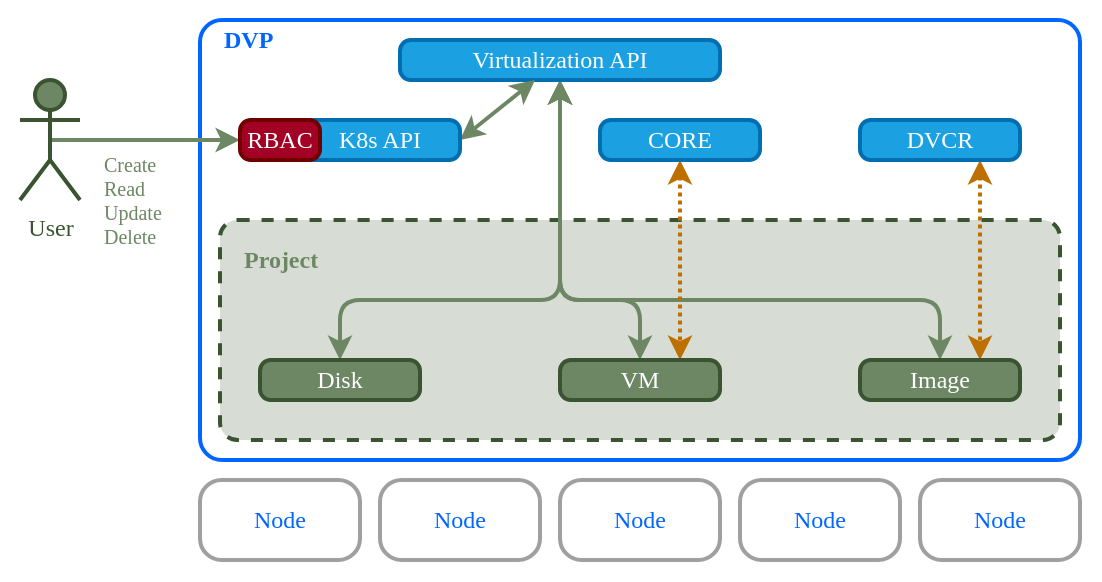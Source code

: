 <mxfile>
    <diagram id="6EXt89o7fHejoy0miyVt" name="Page-1">
        <mxGraphModel dx="610" dy="325" grid="1" gridSize="10" guides="1" tooltips="1" connect="1" arrows="1" fold="1" page="1" pageScale="1" pageWidth="850" pageHeight="1100" math="0" shadow="0">
            <root>
                <mxCell id="0"/>
                <mxCell id="1" parent="0"/>
                <mxCell id="53" value="" style="rounded=0;whiteSpace=wrap;html=1;fontFamily=JetBrains Mono;fontSource=https%3A%2F%2Ffonts.googleapis.com%2Fcss%3Ffamily%3DJetBrains%2BMono;fontSize=12;fillColor=#FFFFFF;strokeColor=none;" parent="1" vertex="1">
                    <mxGeometry x="100" y="120" width="550" height="290" as="geometry"/>
                </mxCell>
                <mxCell id="130" value="" style="rounded=1;whiteSpace=wrap;html=1;fillColor=none;fontColor=#0066ff;strokeColor=#0066FF;arcSize=5;strokeWidth=2;fontFamily=JetBrains Mono;fontSource=https%3A%2F%2Ffonts.googleapis.com%2Fcss%3Ffamily%3DJetBrains%2BMono;gradientColor=none;fillStyle=hatch;fontSize=12;" parent="1" vertex="1">
                    <mxGeometry x="200" y="130" width="440" height="220" as="geometry"/>
                </mxCell>
                <mxCell id="143" value="" style="rounded=1;whiteSpace=wrap;html=1;fillColor=#3A5431;fontColor=#ffffff;strokeColor=#3A5431;arcSize=8;strokeWidth=2;fontFamily=JetBrains Mono;fontSource=https%3A%2F%2Ffonts.googleapis.com%2Fcss%3Ffamily%3DJetBrains%2BMono;fillStyle=auto;fontSize=12;dashed=1;opacity=20;" parent="1" vertex="1">
                    <mxGeometry x="210" y="230" width="420" height="110" as="geometry"/>
                </mxCell>
                <mxCell id="157" value="" style="rounded=1;whiteSpace=wrap;html=1;fillColor=none;fontColor=#ffffff;strokeColor=#3A5431;arcSize=8;strokeWidth=2;fontFamily=JetBrains Mono;fontSource=https%3A%2F%2Ffonts.googleapis.com%2Fcss%3Ffamily%3DJetBrains%2BMono;fillStyle=auto;fontSize=12;dashed=1;" vertex="1" parent="1">
                    <mxGeometry x="210" y="230" width="420" height="110" as="geometry"/>
                </mxCell>
                <mxCell id="2" value="Node" style="rounded=1;whiteSpace=wrap;html=1;fillColor=none;fontColor=#0066ff;strokeColor=#A0A0A0;arcSize=27;strokeWidth=2;fontFamily=JetBrains Mono;fontSource=https%3A%2F%2Ffonts.googleapis.com%2Fcss%3Ffamily%3DJetBrains%2BMono;gradientColor=none;fillStyle=hatch;fontSize=12;" parent="1" vertex="1">
                    <mxGeometry x="200" y="360" width="80" height="40" as="geometry"/>
                </mxCell>
                <mxCell id="78" style="edgeStyle=none;html=1;exitX=0.5;exitY=0.5;exitDx=0;exitDy=0;exitPerimeter=0;fontFamily=JetBrains Mono;fontSource=https%3A%2F%2Ffonts.googleapis.com%2Fcss%3Ffamily%3DJetBrains%2BMono;fontSize=12;fontColor=#0066FF;strokeWidth=2;fillColor=#60a917;strokeColor=#6D8764;entryX=0;entryY=0.5;entryDx=0;entryDy=0;" parent="1" source="76" target="142" edge="1">
                    <mxGeometry relative="1" as="geometry"/>
                </mxCell>
                <mxCell id="76" value="&lt;font style=&quot;font-size: 12px;&quot;&gt;User&lt;/font&gt;" style="shape=umlActor;verticalLabelPosition=bottom;verticalAlign=top;html=1;outlineConnect=0;fillColor=#6d8764;fontColor=#3A5431;strokeColor=#3A5431;strokeWidth=2;fontFamily=JetBrains Mono;fontSource=https%3A%2F%2Ffonts.googleapis.com%2Fcss%3Ffamily%3DJetBrains%2BMono;fontStyle=0;fontSize=12;" parent="1" vertex="1">
                    <mxGeometry x="110" y="160" width="30" height="60" as="geometry"/>
                </mxCell>
                <mxCell id="126" value="Node" style="rounded=1;whiteSpace=wrap;html=1;fillColor=none;fontColor=#0066ff;strokeColor=#A0A0A0;arcSize=27;strokeWidth=2;fontFamily=JetBrains Mono;fontSource=https%3A%2F%2Ffonts.googleapis.com%2Fcss%3Ffamily%3DJetBrains%2BMono;gradientColor=none;fillStyle=hatch;fontSize=12;" parent="1" vertex="1">
                    <mxGeometry x="290" y="360" width="80" height="40" as="geometry"/>
                </mxCell>
                <mxCell id="127" value="Node" style="rounded=1;whiteSpace=wrap;html=1;fillColor=none;fontColor=#0066ff;strokeColor=#A0A0A0;arcSize=27;strokeWidth=2;fontFamily=JetBrains Mono;fontSource=https%3A%2F%2Ffonts.googleapis.com%2Fcss%3Ffamily%3DJetBrains%2BMono;gradientColor=none;fillStyle=hatch;fontSize=12;" parent="1" vertex="1">
                    <mxGeometry x="380" y="360" width="80" height="40" as="geometry"/>
                </mxCell>
                <mxCell id="128" value="Node" style="rounded=1;whiteSpace=wrap;html=1;fillColor=none;fontColor=#0066ff;strokeColor=#A0A0A0;arcSize=27;strokeWidth=2;fontFamily=JetBrains Mono;fontSource=https%3A%2F%2Ffonts.googleapis.com%2Fcss%3Ffamily%3DJetBrains%2BMono;gradientColor=none;fillStyle=hatch;fontSize=12;" parent="1" vertex="1">
                    <mxGeometry x="470" y="360" width="80" height="40" as="geometry"/>
                </mxCell>
                <mxCell id="129" value="Node" style="rounded=1;whiteSpace=wrap;html=1;fillColor=none;fontColor=#0066ff;strokeColor=#A0A0A0;arcSize=27;strokeWidth=2;fontFamily=JetBrains Mono;fontSource=https%3A%2F%2Ffonts.googleapis.com%2Fcss%3Ffamily%3DJetBrains%2BMono;gradientColor=none;fillStyle=hatch;fontSize=12;" parent="1" vertex="1">
                    <mxGeometry x="560" y="360" width="80" height="40" as="geometry"/>
                </mxCell>
                <mxCell id="132" value="DVP" style="text;html=1;strokeColor=none;fillColor=none;align=left;verticalAlign=middle;whiteSpace=wrap;rounded=0;fontColor=#0066ff;strokeWidth=2;fontFamily=JetBrains Mono;fontSource=https%3A%2F%2Ffonts.googleapis.com%2Fcss%3Ffamily%3DJetBrains%2BMono;fontSize=12;fontStyle=1" parent="1" vertex="1">
                    <mxGeometry x="210" y="130" width="60" height="20" as="geometry"/>
                </mxCell>
                <mxCell id="149" style="edgeStyle=orthogonalEdgeStyle;html=1;strokeWidth=2;fontSize=12;startArrow=classic;startFill=1;fillColor=#60a917;strokeColor=#6D8764;exitX=0.5;exitY=1;exitDx=0;exitDy=0;" parent="1" source="133" target="145" edge="1">
                    <mxGeometry relative="1" as="geometry">
                        <Array as="points">
                            <mxPoint x="380" y="270"/>
                            <mxPoint x="420" y="270"/>
                        </Array>
                    </mxGeometry>
                </mxCell>
                <mxCell id="150" style="edgeStyle=orthogonalEdgeStyle;html=1;strokeWidth=2;fontSize=12;startArrow=classic;startFill=1;fillColor=#60a917;strokeColor=#6D8764;exitX=0.5;exitY=1;exitDx=0;exitDy=0;" parent="1" source="133" target="147" edge="1">
                    <mxGeometry relative="1" as="geometry">
                        <Array as="points">
                            <mxPoint x="380" y="270"/>
                            <mxPoint x="270" y="270"/>
                        </Array>
                    </mxGeometry>
                </mxCell>
                <mxCell id="151" style="edgeStyle=orthogonalEdgeStyle;html=1;strokeWidth=2;fontSize=12;startArrow=classic;startFill=1;fillColor=#60a917;strokeColor=#6D8764;exitX=0.5;exitY=1;exitDx=0;exitDy=0;" parent="1" source="133" target="146" edge="1">
                    <mxGeometry relative="1" as="geometry">
                        <Array as="points">
                            <mxPoint x="380" y="270"/>
                            <mxPoint x="570" y="270"/>
                        </Array>
                    </mxGeometry>
                </mxCell>
                <mxCell id="133" value="Virtualization API" style="rounded=1;whiteSpace=wrap;html=1;fillColor=#1ba1e2;fontColor=#ffffff;strokeColor=#006EAF;arcSize=27;strokeWidth=2;fontFamily=JetBrains Mono;fontSource=https%3A%2F%2Ffonts.googleapis.com%2Fcss%3Ffamily%3DJetBrains%2BMono;fillStyle=auto;fontSize=12;" parent="1" vertex="1">
                    <mxGeometry x="300" y="140" width="160" height="20" as="geometry"/>
                </mxCell>
                <mxCell id="153" style="edgeStyle=none;html=1;entryX=0.75;entryY=0;entryDx=0;entryDy=0;strokeWidth=2;fontSize=12;startArrow=classic;startFill=1;fillColor=#f0a30a;strokeColor=#BD7000;dashed=1;dashPattern=1 1;exitX=0.5;exitY=1;exitDx=0;exitDy=0;" parent="1" source="134" target="145" edge="1">
                    <mxGeometry relative="1" as="geometry">
                        <mxPoint x="434" y="203" as="sourcePoint"/>
                    </mxGeometry>
                </mxCell>
                <mxCell id="134" value="CORE" style="rounded=1;whiteSpace=wrap;html=1;fillColor=#1ba1e2;fontColor=#ffffff;strokeColor=#006EAF;arcSize=27;strokeWidth=2;fontFamily=JetBrains Mono;fontSource=https%3A%2F%2Ffonts.googleapis.com%2Fcss%3Ffamily%3DJetBrains%2BMono;fillStyle=auto;fontSize=12;" parent="1" vertex="1">
                    <mxGeometry x="400" y="180" width="80" height="20" as="geometry"/>
                </mxCell>
                <mxCell id="152" style="edgeStyle=none;html=1;strokeWidth=2;fontSize=12;startArrow=classic;startFill=1;fillColor=#f0a30a;strokeColor=#BD7000;exitX=0.75;exitY=1;exitDx=0;exitDy=0;entryX=0.75;entryY=0;entryDx=0;entryDy=0;dashed=1;dashPattern=1 1;" parent="1" source="135" target="146" edge="1">
                    <mxGeometry relative="1" as="geometry"/>
                </mxCell>
                <mxCell id="135" value="DVCR" style="rounded=1;whiteSpace=wrap;html=1;fillColor=#1ba1e2;fontColor=#ffffff;strokeColor=#006EAF;arcSize=27;strokeWidth=2;fontFamily=JetBrains Mono;fontSource=https%3A%2F%2Ffonts.googleapis.com%2Fcss%3Ffamily%3DJetBrains%2BMono;fillStyle=auto;fontSize=12;" parent="1" vertex="1">
                    <mxGeometry x="530" y="180" width="80" height="20" as="geometry"/>
                </mxCell>
                <mxCell id="141" style="edgeStyle=none;html=1;exitX=1;exitY=0.5;exitDx=0;exitDy=0;fontSize=12;startArrow=classic;startFill=1;fillColor=#60a917;strokeColor=#6D8764;strokeWidth=2;" parent="1" source="140" target="133" edge="1">
                    <mxGeometry relative="1" as="geometry"/>
                </mxCell>
                <mxCell id="140" value="K8s API" style="rounded=1;whiteSpace=wrap;html=1;fillColor=#1ba1e2;fontColor=#ffffff;strokeColor=#006EAF;arcSize=27;strokeWidth=2;fontFamily=JetBrains Mono;fontSource=https%3A%2F%2Ffonts.googleapis.com%2Fcss%3Ffamily%3DJetBrains%2BMono;fillStyle=auto;fontSize=12;" parent="1" vertex="1">
                    <mxGeometry x="250" y="180" width="80" height="20" as="geometry"/>
                </mxCell>
                <mxCell id="142" value="RBAC" style="rounded=1;whiteSpace=wrap;html=1;fillColor=#a20025;fontColor=#ffffff;strokeColor=#6F0000;arcSize=27;strokeWidth=2;fontFamily=JetBrains Mono;fontSource=https%3A%2F%2Ffonts.googleapis.com%2Fcss%3Ffamily%3DJetBrains%2BMono;fillStyle=auto;fontSize=12;" parent="1" vertex="1">
                    <mxGeometry x="220" y="180" width="40" height="20" as="geometry"/>
                </mxCell>
                <mxCell id="144" value="&lt;font color=&quot;#6d8764&quot; style=&quot;font-size: 12px;&quot;&gt;Project&lt;/font&gt;" style="text;html=1;strokeColor=none;fillColor=none;align=left;verticalAlign=middle;whiteSpace=wrap;rounded=0;fontColor=#4D9900;strokeWidth=2;fontFamily=JetBrains Mono;fontSource=https%3A%2F%2Ffonts.googleapis.com%2Fcss%3Ffamily%3DJetBrains%2BMono;fontSize=12;fontStyle=1" parent="1" vertex="1">
                    <mxGeometry x="220" y="240" width="60" height="20" as="geometry"/>
                </mxCell>
                <mxCell id="145" value="VM" style="rounded=1;whiteSpace=wrap;html=1;fillColor=#6d8764;fontColor=#ffffff;strokeColor=#3A5431;arcSize=27;strokeWidth=2;fontFamily=JetBrains Mono;fontSource=https%3A%2F%2Ffonts.googleapis.com%2Fcss%3Ffamily%3DJetBrains%2BMono;fillStyle=auto;fontSize=12;" parent="1" vertex="1">
                    <mxGeometry x="380" y="300" width="80" height="20" as="geometry"/>
                </mxCell>
                <mxCell id="146" value="Image" style="rounded=1;whiteSpace=wrap;html=1;fillColor=#6d8764;fontColor=#ffffff;strokeColor=#3A5431;arcSize=27;strokeWidth=2;fontFamily=JetBrains Mono;fontSource=https%3A%2F%2Ffonts.googleapis.com%2Fcss%3Ffamily%3DJetBrains%2BMono;fillStyle=auto;fontSize=12;" parent="1" vertex="1">
                    <mxGeometry x="530" y="300" width="80" height="20" as="geometry"/>
                </mxCell>
                <mxCell id="147" value="Disk" style="rounded=1;whiteSpace=wrap;html=1;fillColor=#6d8764;fontColor=#ffffff;strokeColor=#3A5431;arcSize=27;strokeWidth=2;fontFamily=JetBrains Mono;fontSource=https%3A%2F%2Ffonts.googleapis.com%2Fcss%3Ffamily%3DJetBrains%2BMono;fillStyle=auto;fontSize=12;" parent="1" vertex="1">
                    <mxGeometry x="230" y="300" width="80" height="20" as="geometry"/>
                </mxCell>
                <mxCell id="154" value="&lt;font color=&quot;#6d8764&quot;&gt;Create&lt;br&gt;Read&lt;br&gt;Update&lt;br&gt;Delete&lt;/font&gt;" style="text;html=1;strokeColor=none;fillColor=none;align=left;verticalAlign=middle;whiteSpace=wrap;rounded=0;fontColor=#009900;strokeWidth=2;fontFamily=JetBrains Mono;fontSource=https%3A%2F%2Ffonts.googleapis.com%2Fcss%3Ffamily%3DJetBrains%2BMono;fontSize=10;fontStyle=0" parent="1" vertex="1">
                    <mxGeometry x="150" y="210" width="35" height="20" as="geometry"/>
                </mxCell>
            </root>
        </mxGraphModel>
    </diagram>
</mxfile>
